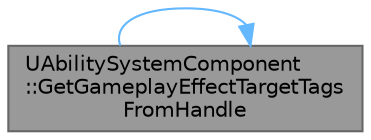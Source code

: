 digraph "UAbilitySystemComponent::GetGameplayEffectTargetTagsFromHandle"
{
 // INTERACTIVE_SVG=YES
 // LATEX_PDF_SIZE
  bgcolor="transparent";
  edge [fontname=Helvetica,fontsize=10,labelfontname=Helvetica,labelfontsize=10];
  node [fontname=Helvetica,fontsize=10,shape=box,height=0.2,width=0.4];
  rankdir="LR";
  Node1 [id="Node000001",label="UAbilitySystemComponent\l::GetGameplayEffectTargetTags\lFromHandle",height=0.2,width=0.4,color="gray40", fillcolor="grey60", style="filled", fontcolor="black",tooltip="Get the target tags from the gameplay spec represented by the specified handle, if possible."];
  Node1 -> Node1 [id="edge1_Node000001_Node000001",color="steelblue1",style="solid",tooltip=" "];
}
